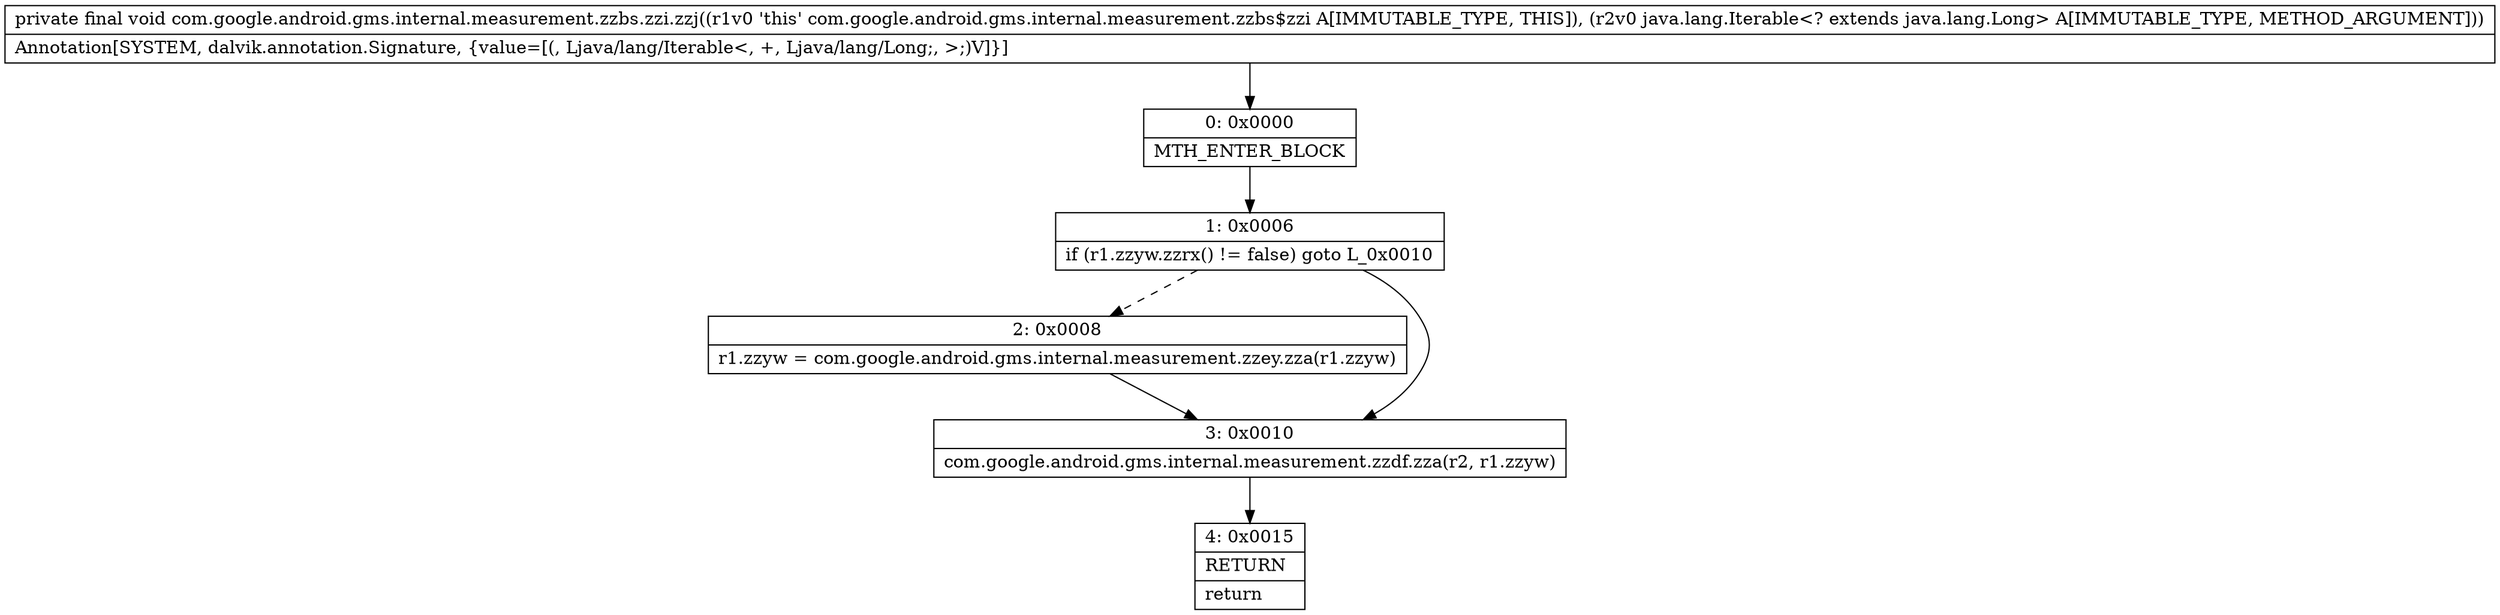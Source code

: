 digraph "CFG forcom.google.android.gms.internal.measurement.zzbs.zzi.zzj(Ljava\/lang\/Iterable;)V" {
Node_0 [shape=record,label="{0\:\ 0x0000|MTH_ENTER_BLOCK\l}"];
Node_1 [shape=record,label="{1\:\ 0x0006|if (r1.zzyw.zzrx() != false) goto L_0x0010\l}"];
Node_2 [shape=record,label="{2\:\ 0x0008|r1.zzyw = com.google.android.gms.internal.measurement.zzey.zza(r1.zzyw)\l}"];
Node_3 [shape=record,label="{3\:\ 0x0010|com.google.android.gms.internal.measurement.zzdf.zza(r2, r1.zzyw)\l}"];
Node_4 [shape=record,label="{4\:\ 0x0015|RETURN\l|return\l}"];
MethodNode[shape=record,label="{private final void com.google.android.gms.internal.measurement.zzbs.zzi.zzj((r1v0 'this' com.google.android.gms.internal.measurement.zzbs$zzi A[IMMUTABLE_TYPE, THIS]), (r2v0 java.lang.Iterable\<? extends java.lang.Long\> A[IMMUTABLE_TYPE, METHOD_ARGUMENT]))  | Annotation[SYSTEM, dalvik.annotation.Signature, \{value=[(, Ljava\/lang\/Iterable\<, +, Ljava\/lang\/Long;, \>;)V]\}]\l}"];
MethodNode -> Node_0;
Node_0 -> Node_1;
Node_1 -> Node_2[style=dashed];
Node_1 -> Node_3;
Node_2 -> Node_3;
Node_3 -> Node_4;
}


